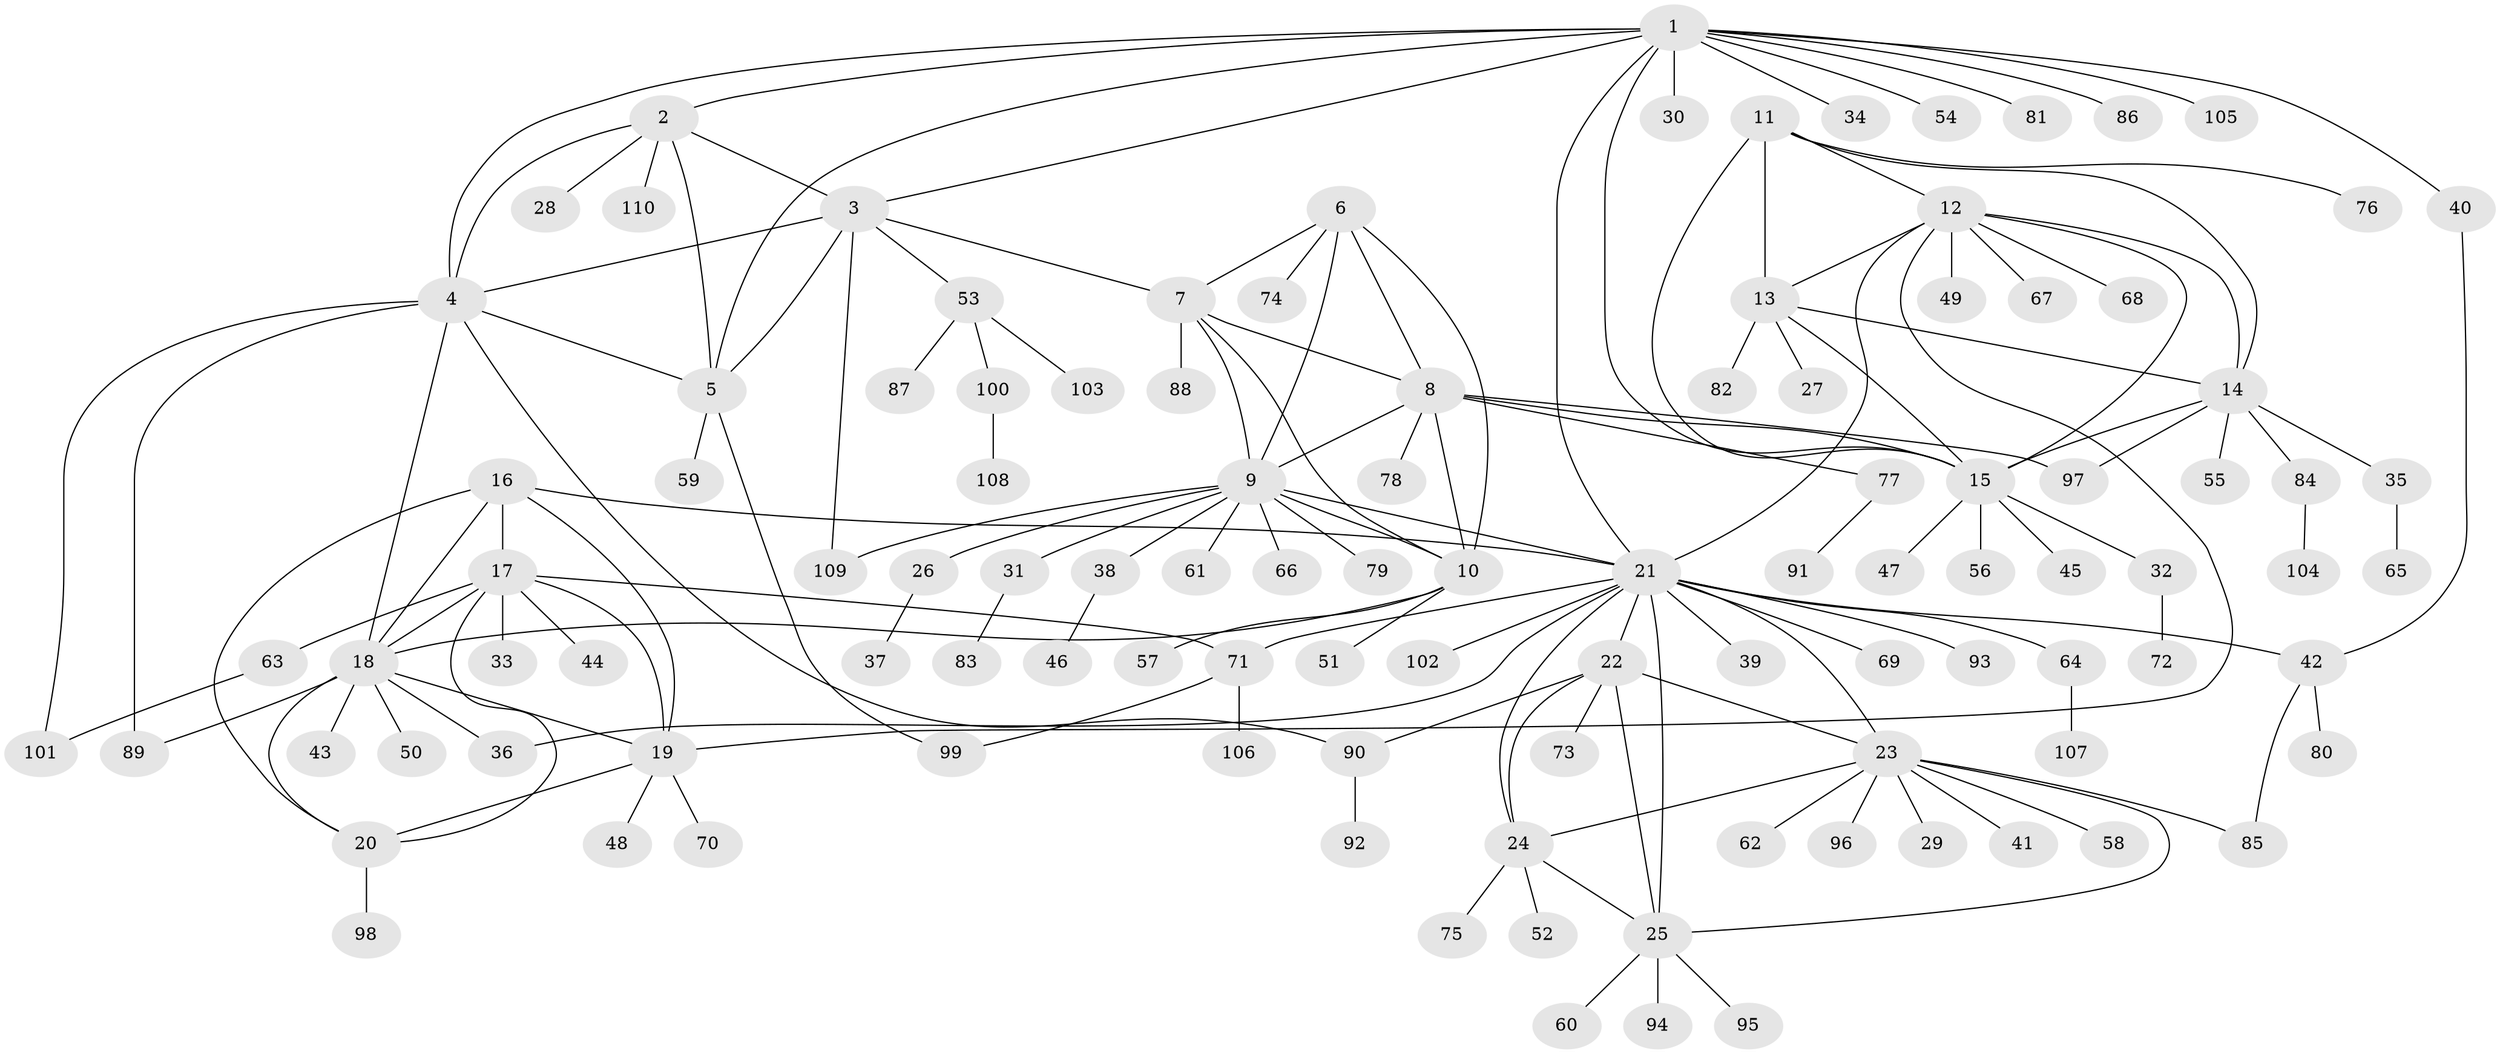 // coarse degree distribution, {12: 0.012195121951219513, 5: 0.06097560975609756, 7: 0.036585365853658534, 8: 0.06097560975609756, 9: 0.036585365853658534, 4: 0.06097560975609756, 14: 0.012195121951219513, 1: 0.6463414634146342, 2: 0.07317073170731707}
// Generated by graph-tools (version 1.1) at 2025/24/03/03/25 07:24:12]
// undirected, 110 vertices, 155 edges
graph export_dot {
graph [start="1"]
  node [color=gray90,style=filled];
  1;
  2;
  3;
  4;
  5;
  6;
  7;
  8;
  9;
  10;
  11;
  12;
  13;
  14;
  15;
  16;
  17;
  18;
  19;
  20;
  21;
  22;
  23;
  24;
  25;
  26;
  27;
  28;
  29;
  30;
  31;
  32;
  33;
  34;
  35;
  36;
  37;
  38;
  39;
  40;
  41;
  42;
  43;
  44;
  45;
  46;
  47;
  48;
  49;
  50;
  51;
  52;
  53;
  54;
  55;
  56;
  57;
  58;
  59;
  60;
  61;
  62;
  63;
  64;
  65;
  66;
  67;
  68;
  69;
  70;
  71;
  72;
  73;
  74;
  75;
  76;
  77;
  78;
  79;
  80;
  81;
  82;
  83;
  84;
  85;
  86;
  87;
  88;
  89;
  90;
  91;
  92;
  93;
  94;
  95;
  96;
  97;
  98;
  99;
  100;
  101;
  102;
  103;
  104;
  105;
  106;
  107;
  108;
  109;
  110;
  1 -- 2;
  1 -- 3;
  1 -- 4;
  1 -- 5;
  1 -- 15;
  1 -- 21;
  1 -- 30;
  1 -- 34;
  1 -- 40;
  1 -- 54;
  1 -- 81;
  1 -- 86;
  1 -- 105;
  2 -- 3;
  2 -- 4;
  2 -- 5;
  2 -- 28;
  2 -- 110;
  3 -- 4;
  3 -- 5;
  3 -- 7;
  3 -- 53;
  3 -- 109;
  4 -- 5;
  4 -- 18;
  4 -- 89;
  4 -- 90;
  4 -- 101;
  5 -- 59;
  5 -- 99;
  6 -- 7;
  6 -- 8;
  6 -- 9;
  6 -- 10;
  6 -- 74;
  7 -- 8;
  7 -- 9;
  7 -- 10;
  7 -- 88;
  8 -- 9;
  8 -- 10;
  8 -- 15;
  8 -- 77;
  8 -- 78;
  8 -- 97;
  9 -- 10;
  9 -- 21;
  9 -- 26;
  9 -- 31;
  9 -- 38;
  9 -- 61;
  9 -- 66;
  9 -- 79;
  9 -- 109;
  10 -- 18;
  10 -- 51;
  10 -- 57;
  11 -- 12;
  11 -- 13;
  11 -- 14;
  11 -- 15;
  11 -- 76;
  12 -- 13;
  12 -- 14;
  12 -- 15;
  12 -- 19;
  12 -- 21;
  12 -- 49;
  12 -- 67;
  12 -- 68;
  13 -- 14;
  13 -- 15;
  13 -- 27;
  13 -- 82;
  14 -- 15;
  14 -- 35;
  14 -- 55;
  14 -- 84;
  14 -- 97;
  15 -- 32;
  15 -- 45;
  15 -- 47;
  15 -- 56;
  16 -- 17;
  16 -- 18;
  16 -- 19;
  16 -- 20;
  16 -- 21;
  17 -- 18;
  17 -- 19;
  17 -- 20;
  17 -- 33;
  17 -- 44;
  17 -- 63;
  17 -- 71;
  18 -- 19;
  18 -- 20;
  18 -- 36;
  18 -- 43;
  18 -- 50;
  18 -- 89;
  19 -- 20;
  19 -- 48;
  19 -- 70;
  20 -- 98;
  21 -- 22;
  21 -- 23;
  21 -- 24;
  21 -- 25;
  21 -- 36;
  21 -- 39;
  21 -- 42;
  21 -- 64;
  21 -- 69;
  21 -- 71;
  21 -- 93;
  21 -- 102;
  22 -- 23;
  22 -- 24;
  22 -- 25;
  22 -- 73;
  22 -- 90;
  23 -- 24;
  23 -- 25;
  23 -- 29;
  23 -- 41;
  23 -- 58;
  23 -- 62;
  23 -- 85;
  23 -- 96;
  24 -- 25;
  24 -- 52;
  24 -- 75;
  25 -- 60;
  25 -- 94;
  25 -- 95;
  26 -- 37;
  31 -- 83;
  32 -- 72;
  35 -- 65;
  38 -- 46;
  40 -- 42;
  42 -- 80;
  42 -- 85;
  53 -- 87;
  53 -- 100;
  53 -- 103;
  63 -- 101;
  64 -- 107;
  71 -- 99;
  71 -- 106;
  77 -- 91;
  84 -- 104;
  90 -- 92;
  100 -- 108;
}
